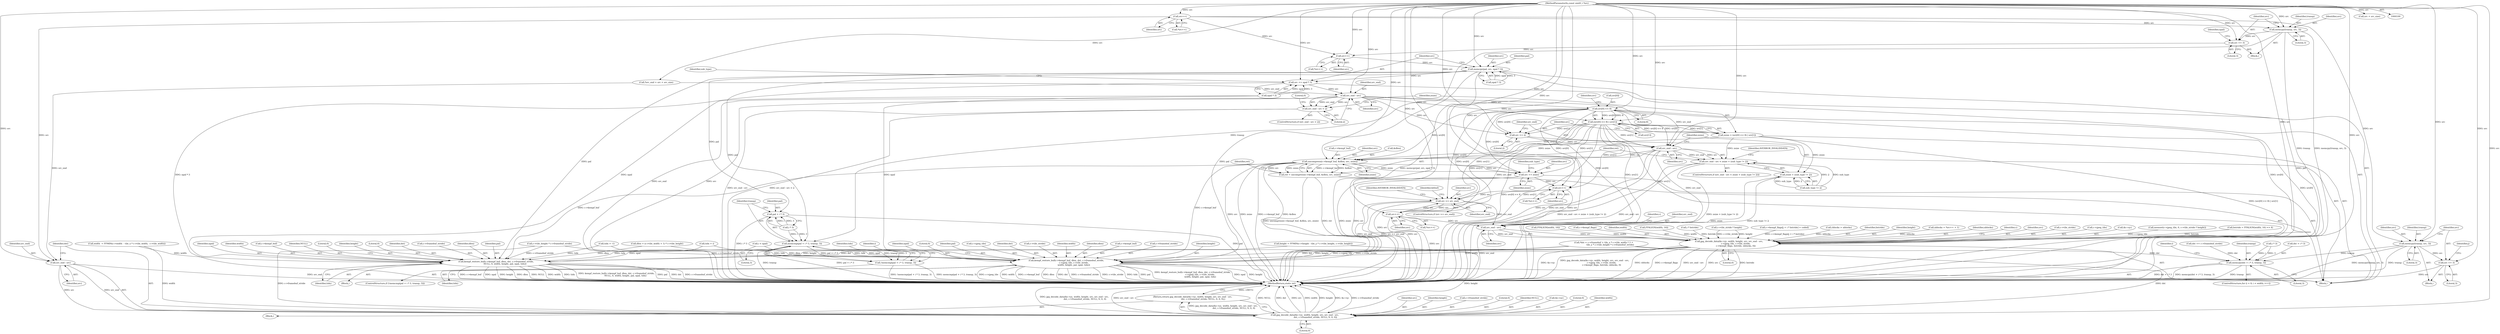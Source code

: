 digraph "0_FFmpeg_2960576378d17d71cc8dccc926352ce568b5eec1@pointer" {
"1000210" [label="(Call,src++)"];
"1000104" [label="(MethodParameterIn,const uint8_t *src)"];
"1000223" [label="(Call,memcpy(transp, src, 3))"];
"1000227" [label="(Call,src += 3)"];
"1000254" [label="(Call,memcpy(dst + i * 3, transp, 3))"];
"1000279" [label="(Call,src_end - src)"];
"1000271" [label="(Call,jpg_decode_data(&c->jc, width, height, src, src_end - src,\n                               dst, c->framebuf_stride, NULL, 0, 0, 0))"];
"1000270" [label="(Return,return jpg_decode_data(&c->jc, width, height, src, src_end - src,\n                               dst, c->framebuf_stride, NULL, 0, 0, 0);)"];
"1000295" [label="(Call,memcpy(transp, src, 3))"];
"1000299" [label="(Call,src += 3)"];
"1000306" [label="(Call,src++)"];
"1000309" [label="(Call,memcpy(pal, src, npal * 3))"];
"1000315" [label="(Call,src += npal * 3)"];
"1000352" [label="(Call,src_end - src)"];
"1000351" [label="(Call,src_end - src < 2)"];
"1000361" [label="(Call,src[0] << 8)"];
"1000360" [label="(Call,(src[0] << 8) | src[1])"];
"1000358" [label="(Call,zsize = (src[0] << 8) | src[1])"];
"1000373" [label="(Call,src_end - src < zsize + (sub_type != 2))"];
"1000377" [label="(Call,zsize + (sub_type != 2))"];
"1000386" [label="(Call,uncompress(c->kempf_buf, &dlen, src, zsize))"];
"1000384" [label="(Call,ret = uncompress(c->kempf_buf, &dlen, src, zsize))"];
"1000398" [label="(Call,src += zsize)"];
"1000428" [label="(Call,src++)"];
"1000477" [label="(Call,src >= src_end)"];
"1000485" [label="(Call,src++)"];
"1000538" [label="(Call,src_end - src)"];
"1000530" [label="(Call,jpg_decode_data(&c->jc, width, height, src, src_end - src,\n                    c->jpeg_tile, c->tile_stride,\n                    c->kempf_flags, bstride, nblocks, 0))"];
"1000553" [label="(Call,kempf_restore_buf(c->kempf_buf, dlen, dst, c->framebuf_stride,\n                      c->jpeg_tile, c->tile_stride,\n                      width, height, pal, npal, tidx))"];
"1000406" [label="(Call,kempf_restore_buf(c->kempf_buf, dlen, dst, c->framebuf_stride,\n                          NULL, 0, width, height, pal, npal, tidx))"];
"1000369" [label="(Call,src += 2)"];
"1000374" [label="(Call,src_end - src)"];
"1000337" [label="(Call,memcmp(pal + i * 3, transp, 3))"];
"1000336" [label="(Call,!memcmp(pal + i * 3, transp, 3))"];
"1000338" [label="(Call,pal + i * 3)"];
"1000393" [label="(Identifier,zsize)"];
"1000335" [label="(ControlStructure,if (!memcmp(pal + i * 3, transp, 3)))"];
"1000478" [label="(Identifier,src)"];
"1000504" [label="(Call,cblocks > nblocks)"];
"1000257" [label="(Call,i * 3)"];
"1000296" [label="(Identifier,transp)"];
"1000398" [label="(Call,src += zsize)"];
"1000343" [label="(Identifier,transp)"];
"1000297" [label="(Identifier,src)"];
"1000255" [label="(Call,dst + i * 3)"];
"1000316" [label="(Identifier,src)"];
"1000337" [label="(Call,memcmp(pal + i * 3, transp, 3))"];
"1000384" [label="(Call,ret = uncompress(c->kempf_buf, &dlen, src, zsize))"];
"1000228" [label="(Identifier,src)"];
"1000419" [label="(Identifier,pal)"];
"1000362" [label="(Call,src[0])"];
"1000550" [label="(Identifier,bstride)"];
"1000347" [label="(Identifier,tidx)"];
"1000261" [label="(Literal,3)"];
"1000373" [label="(Call,src_end - src < zsize + (sub_type != 2))"];
"1000536" [label="(Identifier,height)"];
"1000350" [label="(ControlStructure,if (src_end - src < 2))"];
"1000387" [label="(Call,c->kempf_buf)"];
"1000428" [label="(Call,src++)"];
"1000340" [label="(Call,i * 3)"];
"1000375" [label="(Identifier,src_end)"];
"1000299" [label="(Call,src += 3)"];
"1000420" [label="(Identifier,npal)"];
"1000572" [label="(Identifier,tidx)"];
"1000378" [label="(Identifier,zsize)"];
"1000278" [label="(Identifier,src)"];
"1000385" [label="(Identifier,ret)"];
"1000121" [label="(Call,*src_end = src + src_size)"];
"1000479" [label="(Identifier,src_end)"];
"1000570" [label="(Identifier,pal)"];
"1000424" [label="(Call,nblocks = *src++ + 1)"];
"1000542" [label="(Identifier,c)"];
"1000369" [label="(Call,src += 2)"];
"1000429" [label="(Identifier,src)"];
"1000406" [label="(Call,kempf_restore_buf(c->kempf_buf, dlen, dst, c->framebuf_stride,\n                          NULL, 0, width, height, pal, npal, tidx))"];
"1000551" [label="(Identifier,nblocks)"];
"1000358" [label="(Call,zsize = (src[0] << 8) | src[1])"];
"1000485" [label="(Call,src++)"];
"1000227" [label="(Call,src += 3)"];
"1000311" [label="(Identifier,src)"];
"1000555" [label="(Identifier,c)"];
"1000270" [label="(Return,return jpg_decode_data(&c->jc, width, height, src, src_end - src,\n                               dst, c->framebuf_stride, NULL, 0, 0, 0);)"];
"1000400" [label="(Identifier,zsize)"];
"1000537" [label="(Identifier,src)"];
"1000417" [label="(Identifier,width)"];
"1000315" [label="(Call,src += npal * 3)"];
"1000367" [label="(Identifier,src)"];
"1000354" [label="(Identifier,src)"];
"1000562" [label="(Call,c->jpeg_tile)"];
"1000289" [label="(Literal,0)"];
"1000376" [label="(Identifier,src)"];
"1000481" [label="(Identifier,AVERROR_INVALIDDATA)"];
"1000177" [label="(Call,width  = FFMIN(c->width  - tile_x * c->tile_width,  c->tile_width))"];
"1000558" [label="(Identifier,dst)"];
"1000306" [label="(Call,src++)"];
"1000427" [label="(Call,*src++)"];
"1000365" [label="(Literal,8)"];
"1000336" [label="(Call,!memcmp(pal + i * 3, transp, 3))"];
"1000224" [label="(Identifier,transp)"];
"1000486" [label="(Identifier,src)"];
"1000346" [label="(Call,tidx = i)"];
"1000407" [label="(Call,c->kempf_buf)"];
"1000540" [label="(Identifier,src)"];
"1000395" [label="(Identifier,ret)"];
"1000544" [label="(Call,c->tile_stride)"];
"1000277" [label="(Identifier,height)"];
"1000421" [label="(Identifier,tidx)"];
"1000565" [label="(Call,c->tile_stride)"];
"1000295" [label="(Call,memcpy(transp, src, 3))"];
"1000333" [label="(Identifier,i)"];
"1000477" [label="(Call,src >= src_end)"];
"1000415" [label="(Identifier,NULL)"];
"1000423" [label="(Literal,0)"];
"1000192" [label="(Call,height = FFMIN(c->height - tile_y * c->tile_height, c->tile_height))"];
"1000541" [label="(Call,c->jpeg_tile)"];
"1000226" [label="(Literal,3)"];
"1000403" [label="(Identifier,sub_type)"];
"1000531" [label="(Call,&c->jc)"];
"1000416" [label="(Literal,0)"];
"1000283" [label="(Call,c->framebuf_stride)"];
"1000476" [label="(ControlStructure,if (src >= src_end))"];
"1000520" [label="(Call,memset(c->jpeg_tile, 0, c->tile_stride * height))"];
"1000352" [label="(Call,src_end - src)"];
"1000338" [label="(Call,pal + i * 3)"];
"1000329" [label="(Call,i < npal)"];
"1000305" [label="(Call,*src++)"];
"1000392" [label="(Identifier,src)"];
"1000568" [label="(Identifier,width)"];
"1000225" [label="(Identifier,src)"];
"1000539" [label="(Identifier,src_end)"];
"1000552" [label="(Literal,0)"];
"1000538" [label="(Call,src_end - src)"];
"1000253" [label="(Identifier,i)"];
"1000223" [label="(Call,memcpy(transp, src, 3))"];
"1000361" [label="(Call,src[0] << 8)"];
"1000412" [label="(Call,c->framebuf_stride)"];
"1000303" [label="(Identifier,npal)"];
"1000351" [label="(Call,src_end - src < 2)"];
"1000339" [label="(Identifier,pal)"];
"1000279" [label="(Call,src_end - src)"];
"1000553" [label="(Call,kempf_restore_buf(c->kempf_buf, dlen, dst, c->framebuf_stride,\n                      c->jpeg_tile, c->tile_stride,\n                      width, height, pal, npal, tidx))"];
"1000557" [label="(Identifier,dlen)"];
"1000310" [label="(Identifier,pal)"];
"1000355" [label="(Literal,2)"];
"1000434" [label="(Call,bstride = FFALIGN(width, 16) >> 4)"];
"1000280" [label="(Identifier,src_end)"];
"1000399" [label="(Identifier,src)"];
"1000312" [label="(Call,npal * 3)"];
"1000410" [label="(Identifier,dlen)"];
"1000221" [label="(Block,)"];
"1000240" [label="(Call,dst += c->framebuf_stride)"];
"1000383" [label="(Identifier,AVERROR_INVALIDDATA)"];
"1000129" [label="(Call,dlen = (c->tile_width + 1) * c->tile_height)"];
"1000530" [label="(Call,jpg_decode_data(&c->jc, width, height, src, src_end - src,\n                    c->jpeg_tile, c->tile_stride,\n                    c->kempf_flags, bstride, nblocks, 0))"];
"1000281" [label="(Identifier,src)"];
"1000405" [label="(Block,)"];
"1000260" [label="(Identifier,transp)"];
"1000148" [label="(Call,*dst = c->framebuf + tile_x * c->tile_width * 3 +\n                   tile_y * c->tile_height * c->framebuf_stride)"];
"1000211" [label="(Identifier,src)"];
"1000309" [label="(Call,memcpy(pal, src, npal * 3))"];
"1000437" [label="(Call,FFALIGN(width, 16))"];
"1000113" [label="(Call,tidx = -1)"];
"1000288" [label="(Literal,0)"];
"1000484" [label="(Call,*src++)"];
"1000374" [label="(Call,src_end - src)"];
"1000301" [label="(Literal,3)"];
"1000307" [label="(Identifier,src)"];
"1000360" [label="(Call,(src[0] << 8) | src[1])"];
"1000282" [label="(Identifier,dst)"];
"1000294" [label="(Block,)"];
"1000575" [label="(MethodReturn,static int)"];
"1000322" [label="(Identifier,sub_type)"];
"1000418" [label="(Identifier,height)"];
"1000547" [label="(Call,c->kempf_flags)"];
"1000232" [label="(Identifier,j)"];
"1000359" [label="(Identifier,zsize)"];
"1000164" [label="(Call,c->tile_height * c->framebuf_stride)"];
"1000535" [label="(Identifier,width)"];
"1000210" [label="(Call,src++)"];
"1000104" [label="(MethodParameterIn,const uint8_t *src)"];
"1000229" [label="(Literal,3)"];
"1000554" [label="(Call,c->kempf_buf)"];
"1000254" [label="(Call,memcpy(dst + i * 3, transp, 3))"];
"1000286" [label="(Identifier,NULL)"];
"1000357" [label="(Literal,0)"];
"1000366" [label="(Call,src[1])"];
"1000559" [label="(Call,c->framebuf_stride)"];
"1000465" [label="(Call,FFALIGN(width, 16))"];
"1000245" [label="(ControlStructure,for (i = 0; i < width; i++))"];
"1000372" [label="(ControlStructure,if (src_end - src < zsize + (sub_type != 2)))"];
"1000123" [label="(Call,src + src_size)"];
"1000483" [label="(Identifier,bitbuf)"];
"1000272" [label="(Call,&c->jc)"];
"1000271" [label="(Call,jpg_decode_data(&c->jc, width, height, src, src_end - src,\n                               dst, c->framebuf_stride, NULL, 0, 0, 0))"];
"1000300" [label="(Identifier,src)"];
"1000269" [label="(Block,)"];
"1000353" [label="(Identifier,src_end)"];
"1000516" [label="(Call,i * bstride)"];
"1000390" [label="(Call,&dlen)"];
"1000287" [label="(Literal,0)"];
"1000298" [label="(Literal,3)"];
"1000317" [label="(Call,npal * 3)"];
"1000209" [label="(Call,*src++)"];
"1000106" [label="(Block,)"];
"1000370" [label="(Identifier,src)"];
"1000371" [label="(Literal,2)"];
"1000525" [label="(Call,c->tile_stride * height)"];
"1000344" [label="(Literal,3)"];
"1000377" [label="(Call,zsize + (sub_type != 2))"];
"1000411" [label="(Identifier,dst)"];
"1000386" [label="(Call,uncompress(c->kempf_buf, &dlen, src, zsize))"];
"1000509" [label="(Call,c->kempf_flags[j + i * bstride] = coded)"];
"1000276" [label="(Identifier,width)"];
"1000379" [label="(Call,sub_type != 2)"];
"1000569" [label="(Identifier,height)"];
"1000571" [label="(Identifier,npal)"];
"1000574" [label="(Literal,0)"];
"1000210" -> "1000209"  [label="AST: "];
"1000210" -> "1000211"  [label="CFG: "];
"1000211" -> "1000210"  [label="AST: "];
"1000209" -> "1000210"  [label="CFG: "];
"1000104" -> "1000210"  [label="DDG: src"];
"1000210" -> "1000223"  [label="DDG: src"];
"1000210" -> "1000279"  [label="DDG: src"];
"1000210" -> "1000295"  [label="DDG: src"];
"1000210" -> "1000306"  [label="DDG: src"];
"1000104" -> "1000100"  [label="AST: "];
"1000104" -> "1000575"  [label="DDG: src"];
"1000104" -> "1000121"  [label="DDG: src"];
"1000104" -> "1000123"  [label="DDG: src"];
"1000104" -> "1000223"  [label="DDG: src"];
"1000104" -> "1000227"  [label="DDG: src"];
"1000104" -> "1000271"  [label="DDG: src"];
"1000104" -> "1000279"  [label="DDG: src"];
"1000104" -> "1000295"  [label="DDG: src"];
"1000104" -> "1000299"  [label="DDG: src"];
"1000104" -> "1000306"  [label="DDG: src"];
"1000104" -> "1000309"  [label="DDG: src"];
"1000104" -> "1000315"  [label="DDG: src"];
"1000104" -> "1000352"  [label="DDG: src"];
"1000104" -> "1000361"  [label="DDG: src"];
"1000104" -> "1000360"  [label="DDG: src"];
"1000104" -> "1000369"  [label="DDG: src"];
"1000104" -> "1000374"  [label="DDG: src"];
"1000104" -> "1000386"  [label="DDG: src"];
"1000104" -> "1000398"  [label="DDG: src"];
"1000104" -> "1000428"  [label="DDG: src"];
"1000104" -> "1000477"  [label="DDG: src"];
"1000104" -> "1000485"  [label="DDG: src"];
"1000104" -> "1000530"  [label="DDG: src"];
"1000104" -> "1000538"  [label="DDG: src"];
"1000223" -> "1000221"  [label="AST: "];
"1000223" -> "1000226"  [label="CFG: "];
"1000224" -> "1000223"  [label="AST: "];
"1000225" -> "1000223"  [label="AST: "];
"1000226" -> "1000223"  [label="AST: "];
"1000228" -> "1000223"  [label="CFG: "];
"1000223" -> "1000575"  [label="DDG: memcpy(transp, src, 3)"];
"1000223" -> "1000575"  [label="DDG: transp"];
"1000223" -> "1000227"  [label="DDG: src"];
"1000223" -> "1000254"  [label="DDG: transp"];
"1000227" -> "1000221"  [label="AST: "];
"1000227" -> "1000229"  [label="CFG: "];
"1000228" -> "1000227"  [label="AST: "];
"1000229" -> "1000227"  [label="AST: "];
"1000232" -> "1000227"  [label="CFG: "];
"1000227" -> "1000575"  [label="DDG: src"];
"1000254" -> "1000245"  [label="AST: "];
"1000254" -> "1000261"  [label="CFG: "];
"1000255" -> "1000254"  [label="AST: "];
"1000260" -> "1000254"  [label="AST: "];
"1000261" -> "1000254"  [label="AST: "];
"1000253" -> "1000254"  [label="CFG: "];
"1000254" -> "1000575"  [label="DDG: transp"];
"1000254" -> "1000575"  [label="DDG: dst + i * 3"];
"1000254" -> "1000575"  [label="DDG: memcpy(dst + i * 3, transp, 3)"];
"1000148" -> "1000254"  [label="DDG: dst"];
"1000240" -> "1000254"  [label="DDG: dst"];
"1000257" -> "1000254"  [label="DDG: i"];
"1000257" -> "1000254"  [label="DDG: 3"];
"1000279" -> "1000271"  [label="AST: "];
"1000279" -> "1000281"  [label="CFG: "];
"1000280" -> "1000279"  [label="AST: "];
"1000281" -> "1000279"  [label="AST: "];
"1000282" -> "1000279"  [label="CFG: "];
"1000279" -> "1000575"  [label="DDG: src_end"];
"1000279" -> "1000271"  [label="DDG: src"];
"1000279" -> "1000271"  [label="DDG: src_end"];
"1000121" -> "1000279"  [label="DDG: src_end"];
"1000271" -> "1000270"  [label="AST: "];
"1000271" -> "1000289"  [label="CFG: "];
"1000272" -> "1000271"  [label="AST: "];
"1000276" -> "1000271"  [label="AST: "];
"1000277" -> "1000271"  [label="AST: "];
"1000278" -> "1000271"  [label="AST: "];
"1000282" -> "1000271"  [label="AST: "];
"1000283" -> "1000271"  [label="AST: "];
"1000286" -> "1000271"  [label="AST: "];
"1000287" -> "1000271"  [label="AST: "];
"1000288" -> "1000271"  [label="AST: "];
"1000289" -> "1000271"  [label="AST: "];
"1000270" -> "1000271"  [label="CFG: "];
"1000271" -> "1000575"  [label="DDG: NULL"];
"1000271" -> "1000575"  [label="DDG: dst"];
"1000271" -> "1000575"  [label="DDG: src"];
"1000271" -> "1000575"  [label="DDG: width"];
"1000271" -> "1000575"  [label="DDG: height"];
"1000271" -> "1000575"  [label="DDG: &c->jc"];
"1000271" -> "1000575"  [label="DDG: c->framebuf_stride"];
"1000271" -> "1000575"  [label="DDG: jpg_decode_data(&c->jc, width, height, src, src_end - src,\n                               dst, c->framebuf_stride, NULL, 0, 0, 0)"];
"1000271" -> "1000575"  [label="DDG: src_end - src"];
"1000271" -> "1000270"  [label="DDG: jpg_decode_data(&c->jc, width, height, src, src_end - src,\n                               dst, c->framebuf_stride, NULL, 0, 0, 0)"];
"1000177" -> "1000271"  [label="DDG: width"];
"1000192" -> "1000271"  [label="DDG: height"];
"1000148" -> "1000271"  [label="DDG: dst"];
"1000164" -> "1000271"  [label="DDG: c->framebuf_stride"];
"1000270" -> "1000269"  [label="AST: "];
"1000575" -> "1000270"  [label="CFG: "];
"1000270" -> "1000575"  [label="DDG: <RET>"];
"1000295" -> "1000294"  [label="AST: "];
"1000295" -> "1000298"  [label="CFG: "];
"1000296" -> "1000295"  [label="AST: "];
"1000297" -> "1000295"  [label="AST: "];
"1000298" -> "1000295"  [label="AST: "];
"1000300" -> "1000295"  [label="CFG: "];
"1000295" -> "1000575"  [label="DDG: transp"];
"1000295" -> "1000575"  [label="DDG: memcpy(transp, src, 3)"];
"1000295" -> "1000299"  [label="DDG: src"];
"1000295" -> "1000337"  [label="DDG: transp"];
"1000299" -> "1000294"  [label="AST: "];
"1000299" -> "1000301"  [label="CFG: "];
"1000300" -> "1000299"  [label="AST: "];
"1000301" -> "1000299"  [label="AST: "];
"1000303" -> "1000299"  [label="CFG: "];
"1000299" -> "1000306"  [label="DDG: src"];
"1000306" -> "1000305"  [label="AST: "];
"1000306" -> "1000307"  [label="CFG: "];
"1000307" -> "1000306"  [label="AST: "];
"1000305" -> "1000306"  [label="CFG: "];
"1000306" -> "1000309"  [label="DDG: src"];
"1000309" -> "1000106"  [label="AST: "];
"1000309" -> "1000312"  [label="CFG: "];
"1000310" -> "1000309"  [label="AST: "];
"1000311" -> "1000309"  [label="AST: "];
"1000312" -> "1000309"  [label="AST: "];
"1000316" -> "1000309"  [label="CFG: "];
"1000309" -> "1000575"  [label="DDG: pal"];
"1000309" -> "1000575"  [label="DDG: memcpy(pal, src, npal * 3)"];
"1000312" -> "1000309"  [label="DDG: npal"];
"1000312" -> "1000309"  [label="DDG: 3"];
"1000309" -> "1000315"  [label="DDG: src"];
"1000309" -> "1000337"  [label="DDG: pal"];
"1000309" -> "1000338"  [label="DDG: pal"];
"1000309" -> "1000406"  [label="DDG: pal"];
"1000309" -> "1000553"  [label="DDG: pal"];
"1000315" -> "1000106"  [label="AST: "];
"1000315" -> "1000317"  [label="CFG: "];
"1000316" -> "1000315"  [label="AST: "];
"1000317" -> "1000315"  [label="AST: "];
"1000322" -> "1000315"  [label="CFG: "];
"1000315" -> "1000575"  [label="DDG: npal * 3"];
"1000317" -> "1000315"  [label="DDG: npal"];
"1000317" -> "1000315"  [label="DDG: 3"];
"1000315" -> "1000352"  [label="DDG: src"];
"1000352" -> "1000351"  [label="AST: "];
"1000352" -> "1000354"  [label="CFG: "];
"1000353" -> "1000352"  [label="AST: "];
"1000354" -> "1000352"  [label="AST: "];
"1000355" -> "1000352"  [label="CFG: "];
"1000352" -> "1000575"  [label="DDG: src_end"];
"1000352" -> "1000575"  [label="DDG: src"];
"1000352" -> "1000351"  [label="DDG: src_end"];
"1000352" -> "1000351"  [label="DDG: src"];
"1000121" -> "1000352"  [label="DDG: src_end"];
"1000352" -> "1000361"  [label="DDG: src"];
"1000352" -> "1000360"  [label="DDG: src"];
"1000352" -> "1000369"  [label="DDG: src"];
"1000352" -> "1000374"  [label="DDG: src_end"];
"1000351" -> "1000350"  [label="AST: "];
"1000351" -> "1000355"  [label="CFG: "];
"1000355" -> "1000351"  [label="AST: "];
"1000357" -> "1000351"  [label="CFG: "];
"1000359" -> "1000351"  [label="CFG: "];
"1000351" -> "1000575"  [label="DDG: src_end - src < 2"];
"1000351" -> "1000575"  [label="DDG: src_end - src"];
"1000361" -> "1000360"  [label="AST: "];
"1000361" -> "1000365"  [label="CFG: "];
"1000362" -> "1000361"  [label="AST: "];
"1000365" -> "1000361"  [label="AST: "];
"1000367" -> "1000361"  [label="CFG: "];
"1000361" -> "1000575"  [label="DDG: src[0]"];
"1000361" -> "1000360"  [label="DDG: src[0]"];
"1000361" -> "1000360"  [label="DDG: 8"];
"1000361" -> "1000369"  [label="DDG: src[0]"];
"1000361" -> "1000374"  [label="DDG: src[0]"];
"1000361" -> "1000386"  [label="DDG: src[0]"];
"1000361" -> "1000398"  [label="DDG: src[0]"];
"1000361" -> "1000428"  [label="DDG: src[0]"];
"1000361" -> "1000477"  [label="DDG: src[0]"];
"1000361" -> "1000485"  [label="DDG: src[0]"];
"1000361" -> "1000530"  [label="DDG: src[0]"];
"1000361" -> "1000538"  [label="DDG: src[0]"];
"1000360" -> "1000358"  [label="AST: "];
"1000360" -> "1000366"  [label="CFG: "];
"1000366" -> "1000360"  [label="AST: "];
"1000358" -> "1000360"  [label="CFG: "];
"1000360" -> "1000575"  [label="DDG: src[0] << 8"];
"1000360" -> "1000575"  [label="DDG: src[1]"];
"1000360" -> "1000358"  [label="DDG: src[0] << 8"];
"1000360" -> "1000358"  [label="DDG: src[1]"];
"1000360" -> "1000369"  [label="DDG: src[1]"];
"1000360" -> "1000374"  [label="DDG: src[1]"];
"1000360" -> "1000386"  [label="DDG: src[1]"];
"1000360" -> "1000398"  [label="DDG: src[1]"];
"1000360" -> "1000428"  [label="DDG: src[1]"];
"1000360" -> "1000477"  [label="DDG: src[1]"];
"1000360" -> "1000485"  [label="DDG: src[1]"];
"1000360" -> "1000530"  [label="DDG: src[1]"];
"1000360" -> "1000538"  [label="DDG: src[1]"];
"1000358" -> "1000106"  [label="AST: "];
"1000359" -> "1000358"  [label="AST: "];
"1000370" -> "1000358"  [label="CFG: "];
"1000358" -> "1000575"  [label="DDG: (src[0] << 8) | src[1]"];
"1000358" -> "1000373"  [label="DDG: zsize"];
"1000358" -> "1000377"  [label="DDG: zsize"];
"1000358" -> "1000386"  [label="DDG: zsize"];
"1000373" -> "1000372"  [label="AST: "];
"1000373" -> "1000377"  [label="CFG: "];
"1000374" -> "1000373"  [label="AST: "];
"1000377" -> "1000373"  [label="AST: "];
"1000383" -> "1000373"  [label="CFG: "];
"1000385" -> "1000373"  [label="CFG: "];
"1000373" -> "1000575"  [label="DDG: zsize + (sub_type != 2)"];
"1000373" -> "1000575"  [label="DDG: src_end - src < zsize + (sub_type != 2)"];
"1000373" -> "1000575"  [label="DDG: src_end - src"];
"1000374" -> "1000373"  [label="DDG: src_end"];
"1000374" -> "1000373"  [label="DDG: src"];
"1000379" -> "1000373"  [label="DDG: sub_type"];
"1000379" -> "1000373"  [label="DDG: 2"];
"1000377" -> "1000379"  [label="CFG: "];
"1000378" -> "1000377"  [label="AST: "];
"1000379" -> "1000377"  [label="AST: "];
"1000377" -> "1000575"  [label="DDG: sub_type != 2"];
"1000377" -> "1000575"  [label="DDG: zsize"];
"1000379" -> "1000377"  [label="DDG: sub_type"];
"1000379" -> "1000377"  [label="DDG: 2"];
"1000386" -> "1000384"  [label="AST: "];
"1000386" -> "1000393"  [label="CFG: "];
"1000387" -> "1000386"  [label="AST: "];
"1000390" -> "1000386"  [label="AST: "];
"1000392" -> "1000386"  [label="AST: "];
"1000393" -> "1000386"  [label="AST: "];
"1000384" -> "1000386"  [label="CFG: "];
"1000386" -> "1000575"  [label="DDG: src"];
"1000386" -> "1000575"  [label="DDG: zsize"];
"1000386" -> "1000575"  [label="DDG: c->kempf_buf"];
"1000386" -> "1000575"  [label="DDG: &dlen"];
"1000386" -> "1000384"  [label="DDG: c->kempf_buf"];
"1000386" -> "1000384"  [label="DDG: &dlen"];
"1000386" -> "1000384"  [label="DDG: src"];
"1000386" -> "1000384"  [label="DDG: zsize"];
"1000374" -> "1000386"  [label="DDG: src"];
"1000386" -> "1000398"  [label="DDG: zsize"];
"1000386" -> "1000398"  [label="DDG: src"];
"1000386" -> "1000406"  [label="DDG: c->kempf_buf"];
"1000386" -> "1000553"  [label="DDG: c->kempf_buf"];
"1000384" -> "1000106"  [label="AST: "];
"1000385" -> "1000384"  [label="AST: "];
"1000395" -> "1000384"  [label="CFG: "];
"1000384" -> "1000575"  [label="DDG: uncompress(c->kempf_buf, &dlen, src, zsize)"];
"1000384" -> "1000575"  [label="DDG: ret"];
"1000398" -> "1000106"  [label="AST: "];
"1000398" -> "1000400"  [label="CFG: "];
"1000399" -> "1000398"  [label="AST: "];
"1000400" -> "1000398"  [label="AST: "];
"1000403" -> "1000398"  [label="CFG: "];
"1000398" -> "1000575"  [label="DDG: zsize"];
"1000398" -> "1000575"  [label="DDG: src"];
"1000398" -> "1000428"  [label="DDG: src"];
"1000428" -> "1000427"  [label="AST: "];
"1000428" -> "1000429"  [label="CFG: "];
"1000429" -> "1000428"  [label="AST: "];
"1000427" -> "1000428"  [label="CFG: "];
"1000428" -> "1000575"  [label="DDG: src"];
"1000428" -> "1000477"  [label="DDG: src"];
"1000428" -> "1000538"  [label="DDG: src"];
"1000477" -> "1000476"  [label="AST: "];
"1000477" -> "1000479"  [label="CFG: "];
"1000478" -> "1000477"  [label="AST: "];
"1000479" -> "1000477"  [label="AST: "];
"1000481" -> "1000477"  [label="CFG: "];
"1000483" -> "1000477"  [label="CFG: "];
"1000477" -> "1000575"  [label="DDG: src_end"];
"1000477" -> "1000575"  [label="DDG: src >= src_end"];
"1000477" -> "1000575"  [label="DDG: src"];
"1000485" -> "1000477"  [label="DDG: src"];
"1000374" -> "1000477"  [label="DDG: src_end"];
"1000477" -> "1000485"  [label="DDG: src"];
"1000477" -> "1000538"  [label="DDG: src_end"];
"1000485" -> "1000484"  [label="AST: "];
"1000485" -> "1000486"  [label="CFG: "];
"1000486" -> "1000485"  [label="AST: "];
"1000484" -> "1000485"  [label="CFG: "];
"1000485" -> "1000575"  [label="DDG: src"];
"1000485" -> "1000538"  [label="DDG: src"];
"1000538" -> "1000530"  [label="AST: "];
"1000538" -> "1000540"  [label="CFG: "];
"1000539" -> "1000538"  [label="AST: "];
"1000540" -> "1000538"  [label="AST: "];
"1000542" -> "1000538"  [label="CFG: "];
"1000538" -> "1000575"  [label="DDG: src_end"];
"1000538" -> "1000530"  [label="DDG: src"];
"1000538" -> "1000530"  [label="DDG: src_end"];
"1000374" -> "1000538"  [label="DDG: src_end"];
"1000530" -> "1000106"  [label="AST: "];
"1000530" -> "1000552"  [label="CFG: "];
"1000531" -> "1000530"  [label="AST: "];
"1000535" -> "1000530"  [label="AST: "];
"1000536" -> "1000530"  [label="AST: "];
"1000537" -> "1000530"  [label="AST: "];
"1000541" -> "1000530"  [label="AST: "];
"1000544" -> "1000530"  [label="AST: "];
"1000547" -> "1000530"  [label="AST: "];
"1000550" -> "1000530"  [label="AST: "];
"1000551" -> "1000530"  [label="AST: "];
"1000552" -> "1000530"  [label="AST: "];
"1000555" -> "1000530"  [label="CFG: "];
"1000530" -> "1000575"  [label="DDG: bstride"];
"1000530" -> "1000575"  [label="DDG: &c->jc"];
"1000530" -> "1000575"  [label="DDG: jpg_decode_data(&c->jc, width, height, src, src_end - src,\n                    c->jpeg_tile, c->tile_stride,\n                    c->kempf_flags, bstride, nblocks, 0)"];
"1000530" -> "1000575"  [label="DDG: nblocks"];
"1000530" -> "1000575"  [label="DDG: c->kempf_flags"];
"1000530" -> "1000575"  [label="DDG: src_end - src"];
"1000530" -> "1000575"  [label="DDG: src"];
"1000437" -> "1000530"  [label="DDG: width"];
"1000465" -> "1000530"  [label="DDG: width"];
"1000525" -> "1000530"  [label="DDG: height"];
"1000525" -> "1000530"  [label="DDG: c->tile_stride"];
"1000520" -> "1000530"  [label="DDG: c->jpeg_tile"];
"1000509" -> "1000530"  [label="DDG: c->kempf_flags[j + i * bstride]"];
"1000516" -> "1000530"  [label="DDG: bstride"];
"1000434" -> "1000530"  [label="DDG: bstride"];
"1000504" -> "1000530"  [label="DDG: nblocks"];
"1000424" -> "1000530"  [label="DDG: nblocks"];
"1000530" -> "1000553"  [label="DDG: c->jpeg_tile"];
"1000530" -> "1000553"  [label="DDG: c->tile_stride"];
"1000530" -> "1000553"  [label="DDG: width"];
"1000530" -> "1000553"  [label="DDG: height"];
"1000553" -> "1000106"  [label="AST: "];
"1000553" -> "1000572"  [label="CFG: "];
"1000554" -> "1000553"  [label="AST: "];
"1000557" -> "1000553"  [label="AST: "];
"1000558" -> "1000553"  [label="AST: "];
"1000559" -> "1000553"  [label="AST: "];
"1000562" -> "1000553"  [label="AST: "];
"1000565" -> "1000553"  [label="AST: "];
"1000568" -> "1000553"  [label="AST: "];
"1000569" -> "1000553"  [label="AST: "];
"1000570" -> "1000553"  [label="AST: "];
"1000571" -> "1000553"  [label="AST: "];
"1000572" -> "1000553"  [label="AST: "];
"1000574" -> "1000553"  [label="CFG: "];
"1000553" -> "1000575"  [label="DDG: kempf_restore_buf(c->kempf_buf, dlen, dst, c->framebuf_stride,\n                      c->jpeg_tile, c->tile_stride,\n                      width, height, pal, npal, tidx)"];
"1000553" -> "1000575"  [label="DDG: npal"];
"1000553" -> "1000575"  [label="DDG: height"];
"1000553" -> "1000575"  [label="DDG: c->jpeg_tile"];
"1000553" -> "1000575"  [label="DDG: width"];
"1000553" -> "1000575"  [label="DDG: c->kempf_buf"];
"1000553" -> "1000575"  [label="DDG: dlen"];
"1000553" -> "1000575"  [label="DDG: dst"];
"1000553" -> "1000575"  [label="DDG: c->framebuf_stride"];
"1000553" -> "1000575"  [label="DDG: c->tile_stride"];
"1000553" -> "1000575"  [label="DDG: tidx"];
"1000553" -> "1000575"  [label="DDG: pal"];
"1000129" -> "1000553"  [label="DDG: dlen"];
"1000148" -> "1000553"  [label="DDG: dst"];
"1000164" -> "1000553"  [label="DDG: c->framebuf_stride"];
"1000329" -> "1000553"  [label="DDG: npal"];
"1000317" -> "1000553"  [label="DDG: npal"];
"1000113" -> "1000553"  [label="DDG: tidx"];
"1000346" -> "1000553"  [label="DDG: tidx"];
"1000406" -> "1000405"  [label="AST: "];
"1000406" -> "1000421"  [label="CFG: "];
"1000407" -> "1000406"  [label="AST: "];
"1000410" -> "1000406"  [label="AST: "];
"1000411" -> "1000406"  [label="AST: "];
"1000412" -> "1000406"  [label="AST: "];
"1000415" -> "1000406"  [label="AST: "];
"1000416" -> "1000406"  [label="AST: "];
"1000417" -> "1000406"  [label="AST: "];
"1000418" -> "1000406"  [label="AST: "];
"1000419" -> "1000406"  [label="AST: "];
"1000420" -> "1000406"  [label="AST: "];
"1000421" -> "1000406"  [label="AST: "];
"1000423" -> "1000406"  [label="CFG: "];
"1000406" -> "1000575"  [label="DDG: dst"];
"1000406" -> "1000575"  [label="DDG: c->framebuf_stride"];
"1000406" -> "1000575"  [label="DDG: c->kempf_buf"];
"1000406" -> "1000575"  [label="DDG: npal"];
"1000406" -> "1000575"  [label="DDG: height"];
"1000406" -> "1000575"  [label="DDG: dlen"];
"1000406" -> "1000575"  [label="DDG: NULL"];
"1000406" -> "1000575"  [label="DDG: width"];
"1000406" -> "1000575"  [label="DDG: tidx"];
"1000406" -> "1000575"  [label="DDG: kempf_restore_buf(c->kempf_buf, dlen, dst, c->framebuf_stride,\n                          NULL, 0, width, height, pal, npal, tidx)"];
"1000406" -> "1000575"  [label="DDG: pal"];
"1000129" -> "1000406"  [label="DDG: dlen"];
"1000148" -> "1000406"  [label="DDG: dst"];
"1000164" -> "1000406"  [label="DDG: c->framebuf_stride"];
"1000177" -> "1000406"  [label="DDG: width"];
"1000192" -> "1000406"  [label="DDG: height"];
"1000329" -> "1000406"  [label="DDG: npal"];
"1000317" -> "1000406"  [label="DDG: npal"];
"1000113" -> "1000406"  [label="DDG: tidx"];
"1000346" -> "1000406"  [label="DDG: tidx"];
"1000369" -> "1000106"  [label="AST: "];
"1000369" -> "1000371"  [label="CFG: "];
"1000370" -> "1000369"  [label="AST: "];
"1000371" -> "1000369"  [label="AST: "];
"1000375" -> "1000369"  [label="CFG: "];
"1000369" -> "1000374"  [label="DDG: src"];
"1000374" -> "1000376"  [label="CFG: "];
"1000375" -> "1000374"  [label="AST: "];
"1000376" -> "1000374"  [label="AST: "];
"1000378" -> "1000374"  [label="CFG: "];
"1000374" -> "1000575"  [label="DDG: src"];
"1000374" -> "1000575"  [label="DDG: src_end"];
"1000337" -> "1000336"  [label="AST: "];
"1000337" -> "1000344"  [label="CFG: "];
"1000338" -> "1000337"  [label="AST: "];
"1000343" -> "1000337"  [label="AST: "];
"1000344" -> "1000337"  [label="AST: "];
"1000336" -> "1000337"  [label="CFG: "];
"1000337" -> "1000575"  [label="DDG: transp"];
"1000337" -> "1000575"  [label="DDG: pal + i * 3"];
"1000337" -> "1000336"  [label="DDG: pal + i * 3"];
"1000337" -> "1000336"  [label="DDG: transp"];
"1000337" -> "1000336"  [label="DDG: 3"];
"1000340" -> "1000337"  [label="DDG: i"];
"1000340" -> "1000337"  [label="DDG: 3"];
"1000336" -> "1000335"  [label="AST: "];
"1000347" -> "1000336"  [label="CFG: "];
"1000333" -> "1000336"  [label="CFG: "];
"1000336" -> "1000575"  [label="DDG: !memcmp(pal + i * 3, transp, 3)"];
"1000336" -> "1000575"  [label="DDG: memcmp(pal + i * 3, transp, 3)"];
"1000338" -> "1000340"  [label="CFG: "];
"1000339" -> "1000338"  [label="AST: "];
"1000340" -> "1000338"  [label="AST: "];
"1000343" -> "1000338"  [label="CFG: "];
"1000338" -> "1000575"  [label="DDG: pal"];
"1000338" -> "1000575"  [label="DDG: i * 3"];
"1000340" -> "1000338"  [label="DDG: i"];
"1000340" -> "1000338"  [label="DDG: 3"];
}
